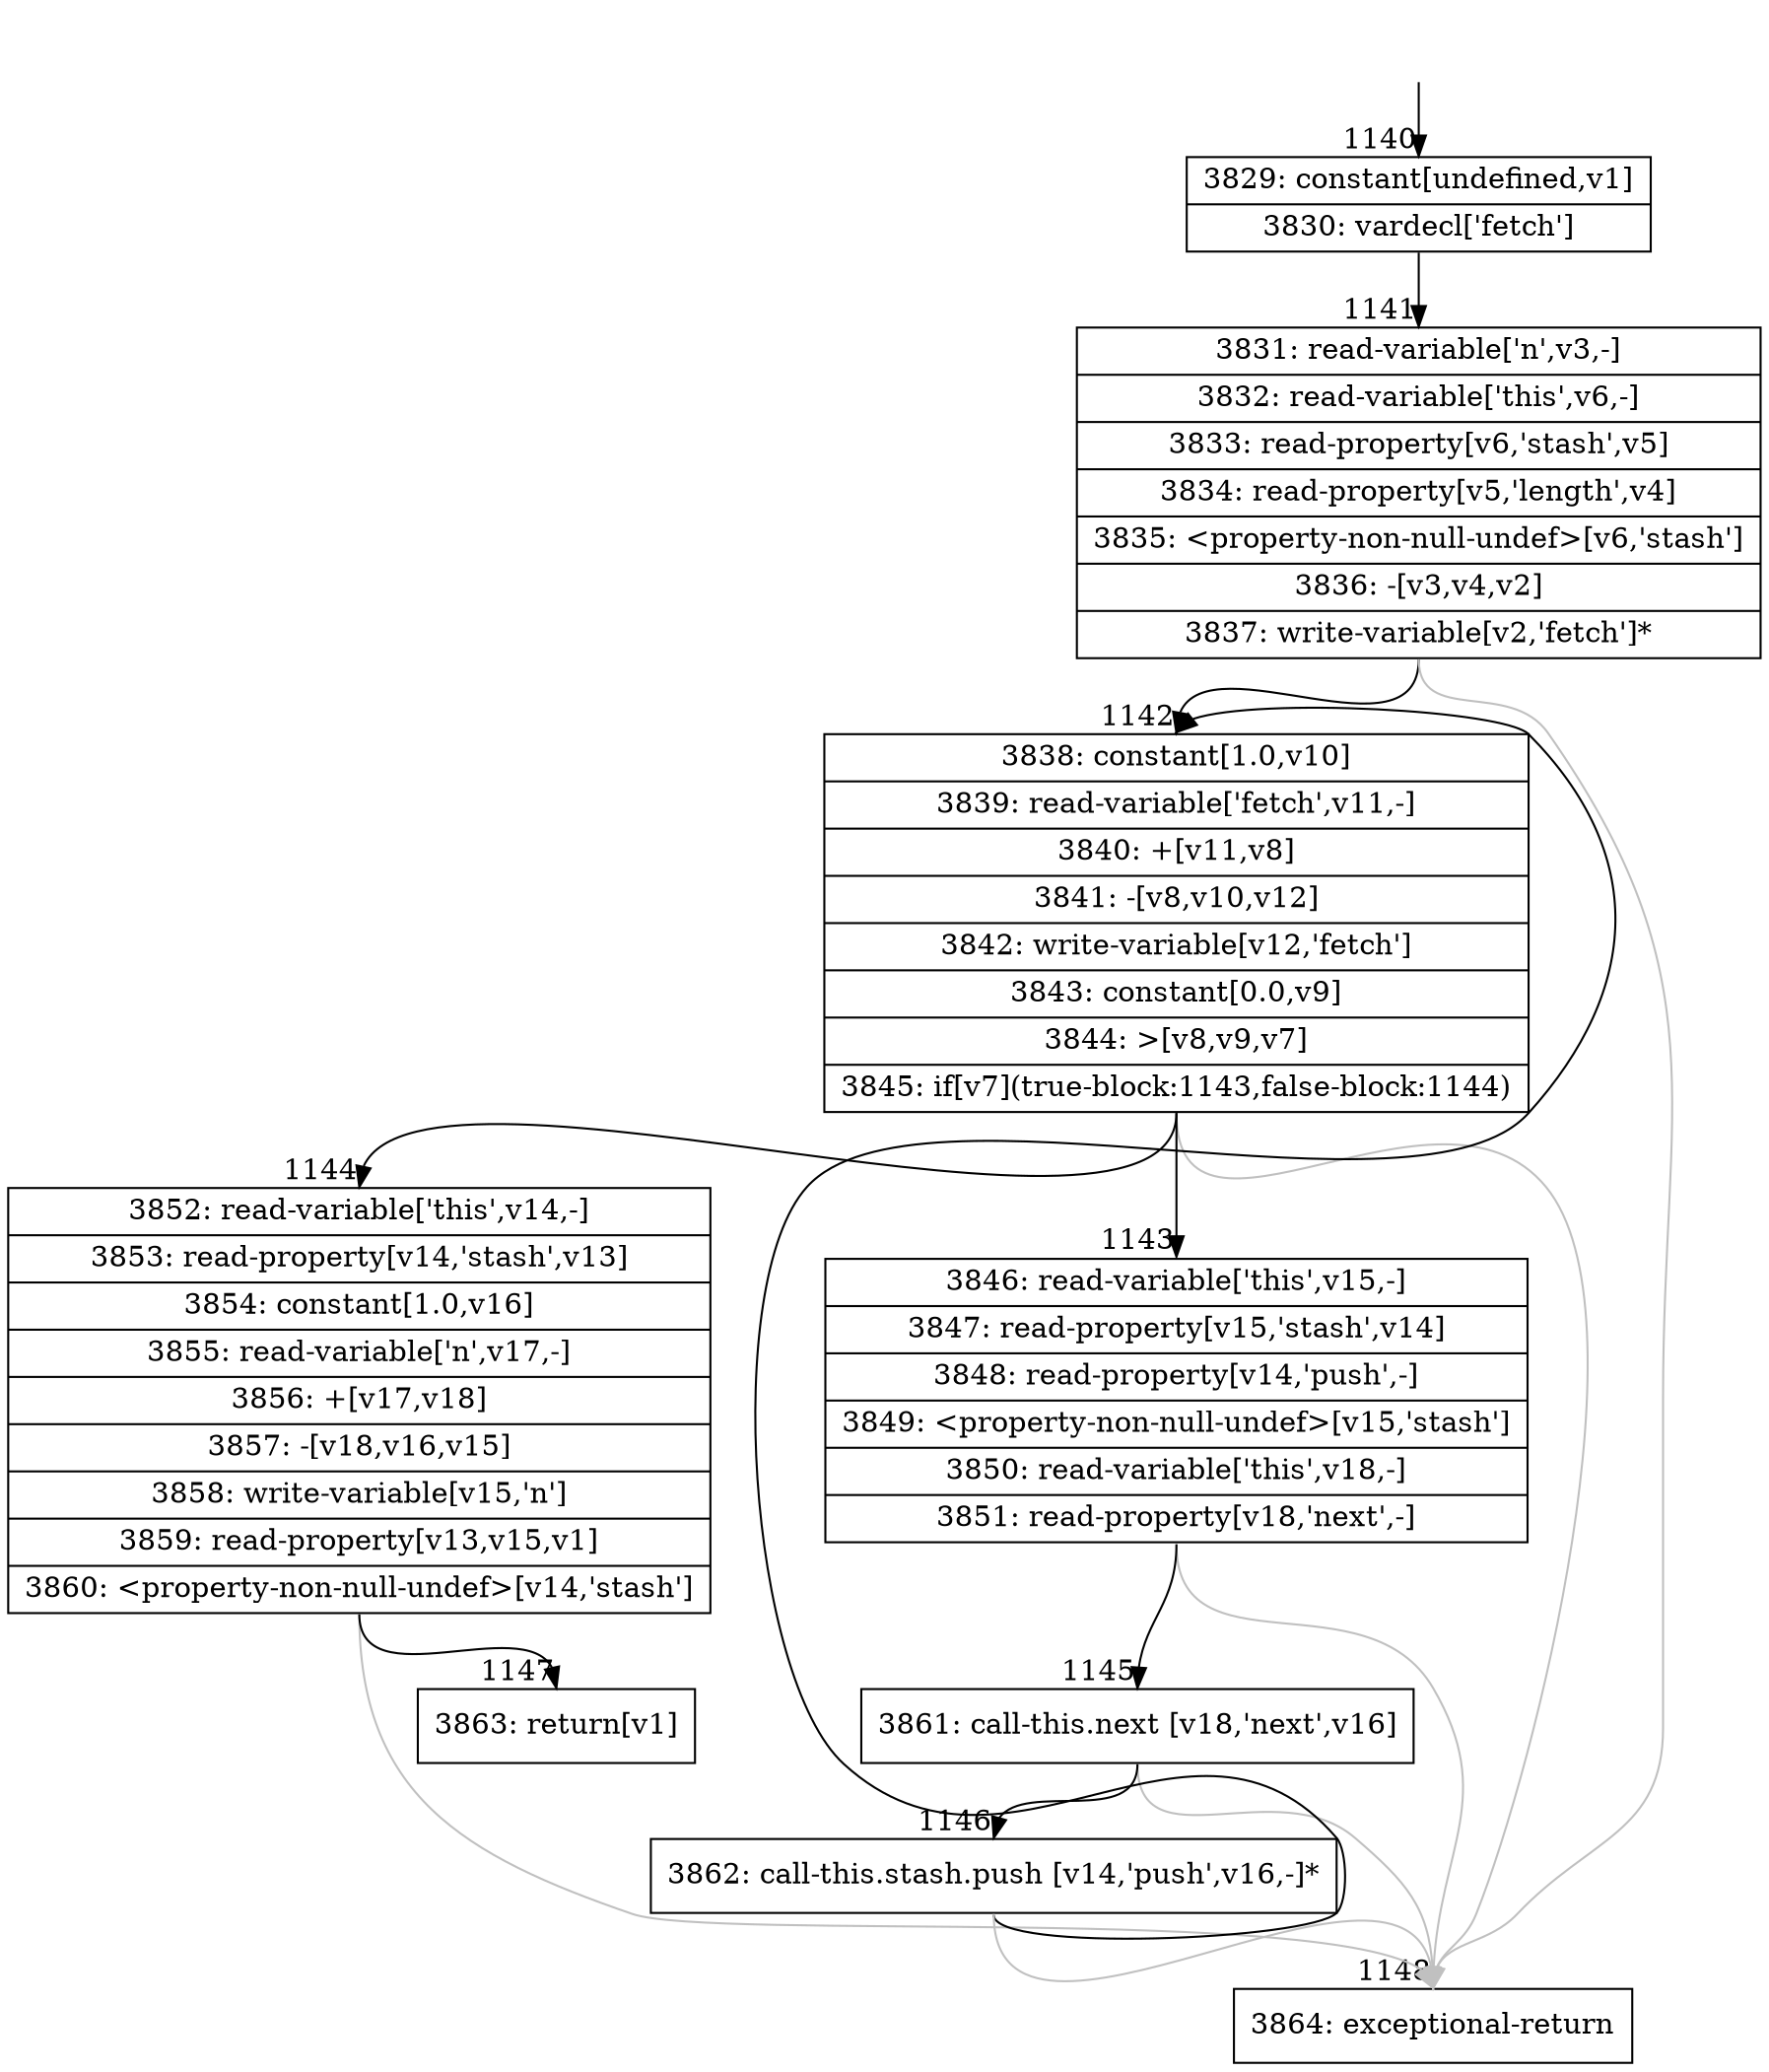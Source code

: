 digraph {
rankdir="TD"
BB_entry63[shape=none,label=""];
BB_entry63 -> BB1140 [tailport=s, headport=n, headlabel="    1140"]
BB1140 [shape=record label="{3829: constant[undefined,v1]|3830: vardecl['fetch']}" ] 
BB1140 -> BB1141 [tailport=s, headport=n, headlabel="      1141"]
BB1141 [shape=record label="{3831: read-variable['n',v3,-]|3832: read-variable['this',v6,-]|3833: read-property[v6,'stash',v5]|3834: read-property[v5,'length',v4]|3835: \<property-non-null-undef\>[v6,'stash']|3836: -[v3,v4,v2]|3837: write-variable[v2,'fetch']*}" ] 
BB1141 -> BB1142 [tailport=s, headport=n, headlabel="      1142"]
BB1141 -> BB1148 [tailport=s, headport=n, color=gray, headlabel="      1148"]
BB1142 [shape=record label="{3838: constant[1.0,v10]|3839: read-variable['fetch',v11,-]|3840: +[v11,v8]|3841: -[v8,v10,v12]|3842: write-variable[v12,'fetch']|3843: constant[0.0,v9]|3844: \>[v8,v9,v7]|3845: if[v7](true-block:1143,false-block:1144)}" ] 
BB1142 -> BB1143 [tailport=s, headport=n, headlabel="      1143"]
BB1142 -> BB1144 [tailport=s, headport=n, headlabel="      1144"]
BB1142 -> BB1148 [tailport=s, headport=n, color=gray]
BB1143 [shape=record label="{3846: read-variable['this',v15,-]|3847: read-property[v15,'stash',v14]|3848: read-property[v14,'push',-]|3849: \<property-non-null-undef\>[v15,'stash']|3850: read-variable['this',v18,-]|3851: read-property[v18,'next',-]}" ] 
BB1143 -> BB1145 [tailport=s, headport=n, headlabel="      1145"]
BB1143 -> BB1148 [tailport=s, headport=n, color=gray]
BB1144 [shape=record label="{3852: read-variable['this',v14,-]|3853: read-property[v14,'stash',v13]|3854: constant[1.0,v16]|3855: read-variable['n',v17,-]|3856: +[v17,v18]|3857: -[v18,v16,v15]|3858: write-variable[v15,'n']|3859: read-property[v13,v15,v1]|3860: \<property-non-null-undef\>[v14,'stash']}" ] 
BB1144 -> BB1147 [tailport=s, headport=n, headlabel="      1147"]
BB1144 -> BB1148 [tailport=s, headport=n, color=gray]
BB1145 [shape=record label="{3861: call-this.next [v18,'next',v16]}" ] 
BB1145 -> BB1146 [tailport=s, headport=n, headlabel="      1146"]
BB1145 -> BB1148 [tailport=s, headport=n, color=gray]
BB1146 [shape=record label="{3862: call-this.stash.push [v14,'push',v16,-]*}" ] 
BB1146 -> BB1142 [tailport=s, headport=n]
BB1146 -> BB1148 [tailport=s, headport=n, color=gray]
BB1147 [shape=record label="{3863: return[v1]}" ] 
BB1148 [shape=record label="{3864: exceptional-return}" ] 
//#$~ 1302
}

